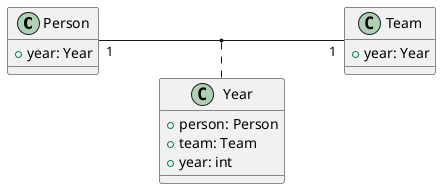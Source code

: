@startuml q4
left to right direction
class Person{
    + year: Year
}
class Team{
    + year: Year
}

Person "1" -- "1" Team
(Person, Team) . Year

class Year{
    + person: Person
    + team: Team
    + year: int
}

@enduml